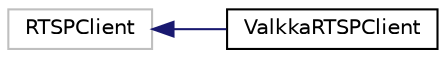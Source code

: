 digraph "Graphical Class Hierarchy"
{
  edge [fontname="Helvetica",fontsize="10",labelfontname="Helvetica",labelfontsize="10"];
  node [fontname="Helvetica",fontsize="10",shape=record];
  rankdir="LR";
  Node32 [label="RTSPClient",height=0.2,width=0.4,color="grey75", fillcolor="white", style="filled"];
  Node32 -> Node0 [dir="back",color="midnightblue",fontsize="10",style="solid",fontname="Helvetica"];
  Node0 [label="ValkkaRTSPClient",height=0.2,width=0.4,color="black", fillcolor="white", style="filled",URL="$classValkkaRTSPClient.html",tooltip="Handles a live555 RTSP connection. "];
}
